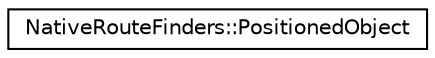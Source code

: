 digraph G
{
  edge [fontname="Helvetica",fontsize="10",labelfontname="Helvetica",labelfontsize="10"];
  node [fontname="Helvetica",fontsize="10",shape=record];
  rankdir="LR";
  Node1 [label="NativeRouteFinders::PositionedObject",height=0.2,width=0.4,color="black", fillcolor="white", style="filled",URL="$struct_native_route_finders_1_1_positioned_object.html",tooltip="An object with position and size."];
}
